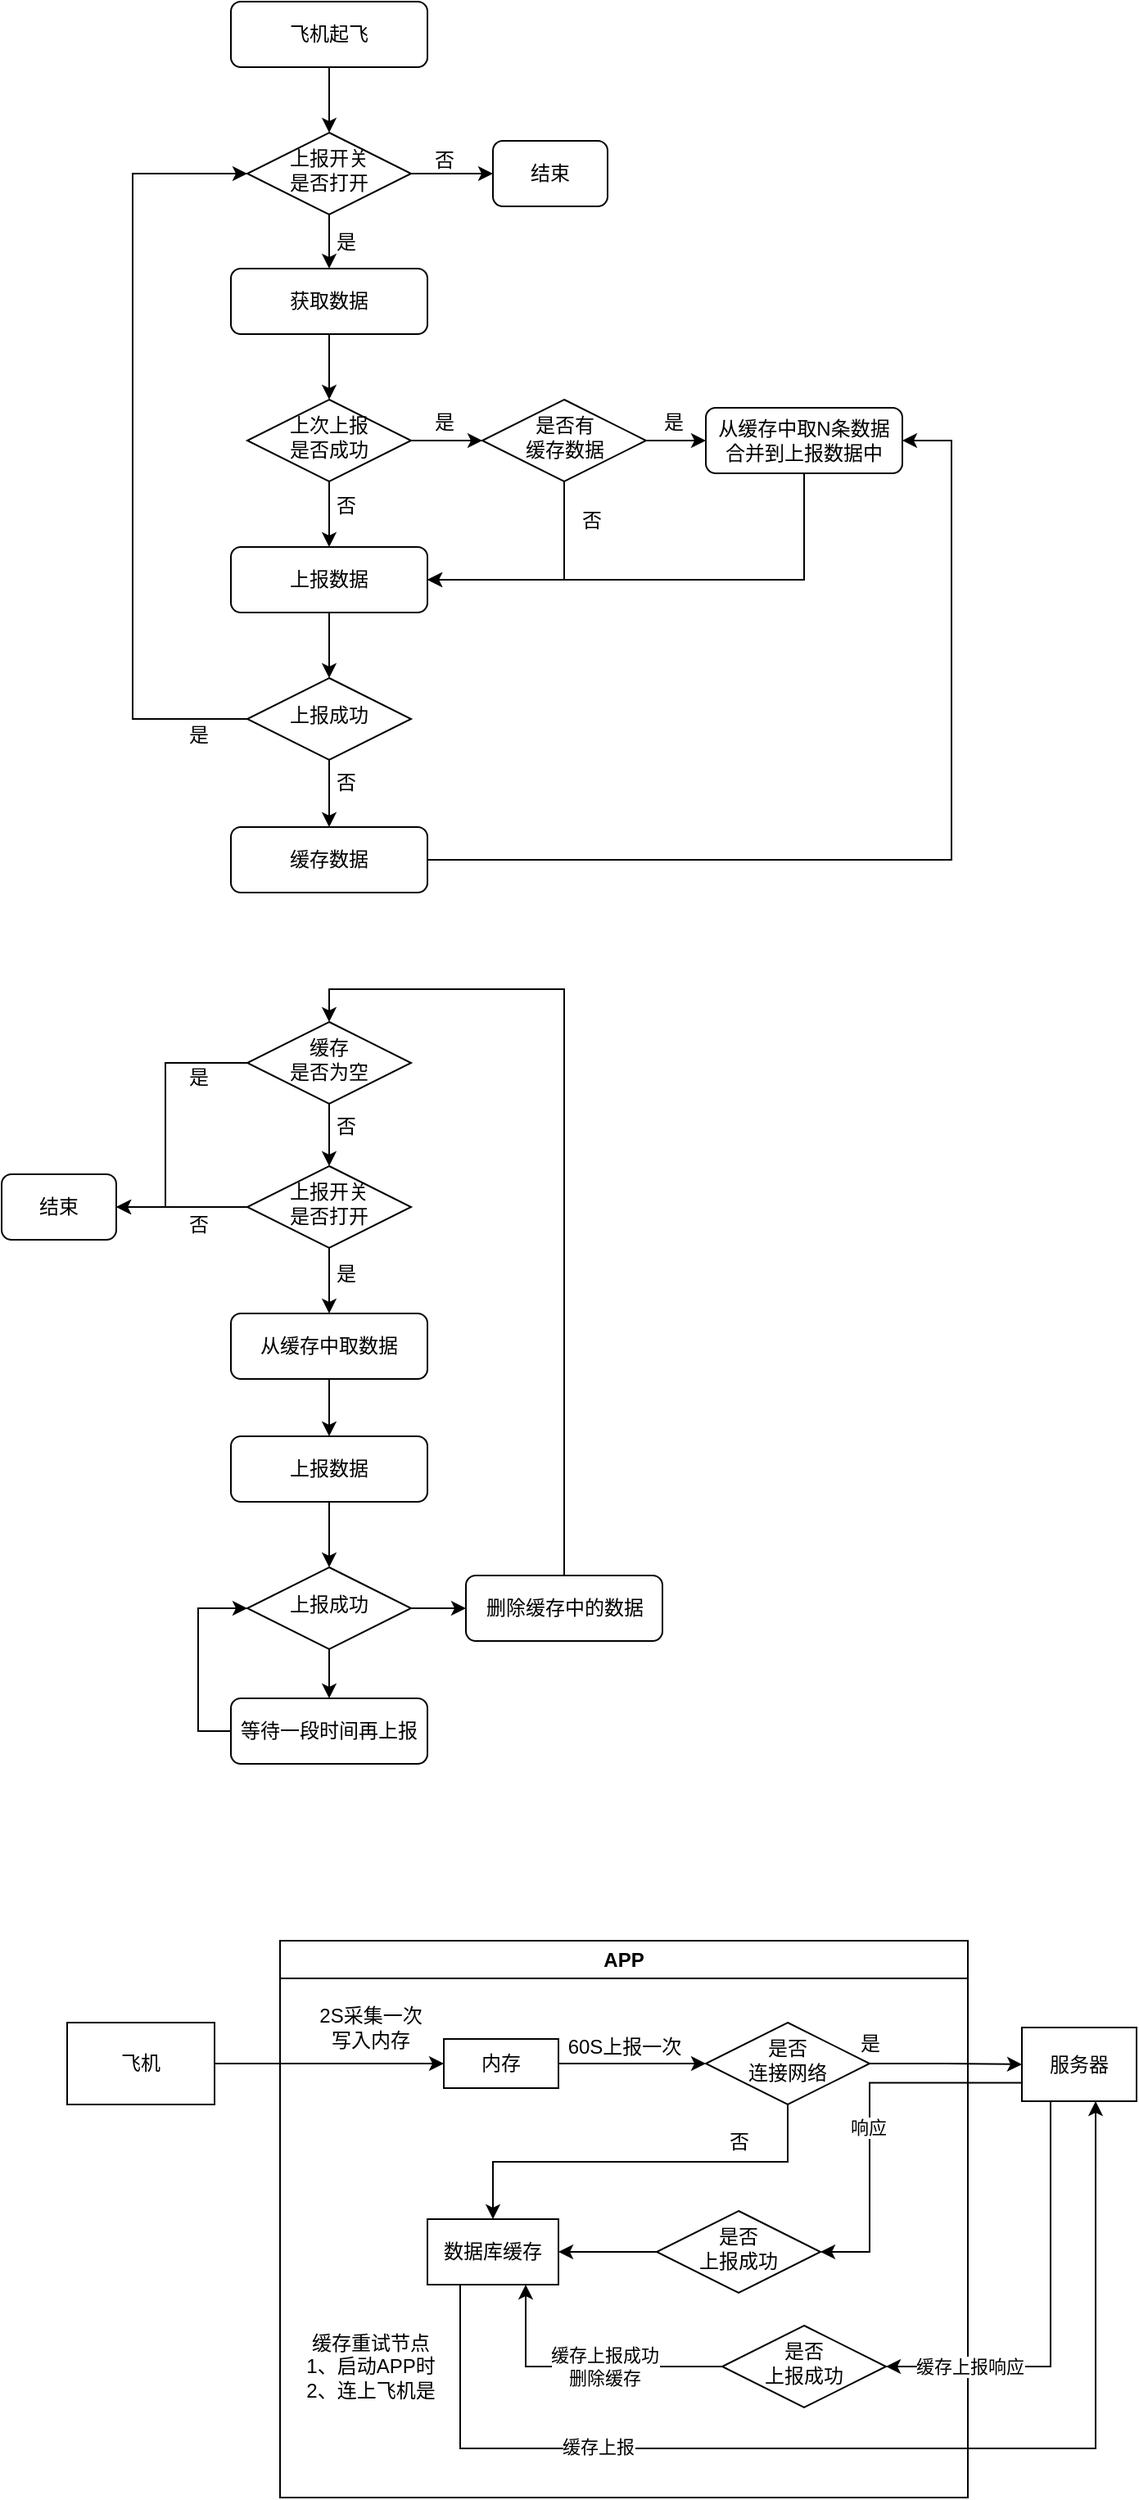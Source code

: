 <mxfile version="21.3.7" type="github">
  <diagram id="C5RBs43oDa-KdzZeNtuy" name="Page-1">
    <mxGraphModel dx="1619" dy="796" grid="1" gridSize="10" guides="1" tooltips="1" connect="1" arrows="1" fold="1" page="1" pageScale="1" pageWidth="827" pageHeight="1169" math="0" shadow="0">
      <root>
        <mxCell id="WIyWlLk6GJQsqaUBKTNV-0" />
        <mxCell id="WIyWlLk6GJQsqaUBKTNV-1" parent="WIyWlLk6GJQsqaUBKTNV-0" />
        <mxCell id="kAMANX2P3jgM0Xem9M4I-11" style="edgeStyle=orthogonalEdgeStyle;rounded=0;orthogonalLoop=1;jettySize=auto;html=1;exitX=0.5;exitY=1;exitDx=0;exitDy=0;entryX=0.5;entryY=0;entryDx=0;entryDy=0;" parent="WIyWlLk6GJQsqaUBKTNV-1" source="WIyWlLk6GJQsqaUBKTNV-3" target="WIyWlLk6GJQsqaUBKTNV-6" edge="1">
          <mxGeometry relative="1" as="geometry" />
        </mxCell>
        <mxCell id="WIyWlLk6GJQsqaUBKTNV-3" value="飞机起飞" style="rounded=1;whiteSpace=wrap;html=1;fontSize=12;glass=0;strokeWidth=1;shadow=0;" parent="WIyWlLk6GJQsqaUBKTNV-1" vertex="1">
          <mxGeometry x="160" y="16" width="120" height="40" as="geometry" />
        </mxCell>
        <mxCell id="kAMANX2P3jgM0Xem9M4I-12" style="edgeStyle=orthogonalEdgeStyle;rounded=0;orthogonalLoop=1;jettySize=auto;html=1;exitX=0.5;exitY=1;exitDx=0;exitDy=0;entryX=0.5;entryY=0;entryDx=0;entryDy=0;" parent="WIyWlLk6GJQsqaUBKTNV-1" source="WIyWlLk6GJQsqaUBKTNV-6" target="kAMANX2P3jgM0Xem9M4I-2" edge="1">
          <mxGeometry relative="1" as="geometry" />
        </mxCell>
        <mxCell id="kAMANX2P3jgM0Xem9M4I-13" style="edgeStyle=orthogonalEdgeStyle;rounded=0;orthogonalLoop=1;jettySize=auto;html=1;exitX=1;exitY=0.5;exitDx=0;exitDy=0;entryX=0;entryY=0.5;entryDx=0;entryDy=0;" parent="WIyWlLk6GJQsqaUBKTNV-1" source="WIyWlLk6GJQsqaUBKTNV-6" target="WIyWlLk6GJQsqaUBKTNV-7" edge="1">
          <mxGeometry relative="1" as="geometry" />
        </mxCell>
        <mxCell id="WIyWlLk6GJQsqaUBKTNV-6" value="上报开关&lt;br&gt;是否打开" style="rhombus;whiteSpace=wrap;html=1;shadow=0;fontFamily=Helvetica;fontSize=12;align=center;strokeWidth=1;spacing=6;spacingTop=-4;" parent="WIyWlLk6GJQsqaUBKTNV-1" vertex="1">
          <mxGeometry x="170" y="96" width="100" height="50" as="geometry" />
        </mxCell>
        <mxCell id="WIyWlLk6GJQsqaUBKTNV-7" value="结束" style="rounded=1;whiteSpace=wrap;html=1;fontSize=12;glass=0;strokeWidth=1;shadow=0;" parent="WIyWlLk6GJQsqaUBKTNV-1" vertex="1">
          <mxGeometry x="320" y="101" width="70" height="40" as="geometry" />
        </mxCell>
        <mxCell id="kAMANX2P3jgM0Xem9M4I-5" value="" style="edgeStyle=orthogonalEdgeStyle;rounded=0;orthogonalLoop=1;jettySize=auto;html=1;" parent="WIyWlLk6GJQsqaUBKTNV-1" source="kAMANX2P3jgM0Xem9M4I-2" edge="1">
          <mxGeometry relative="1" as="geometry">
            <mxPoint x="220" y="259" as="targetPoint" />
          </mxGeometry>
        </mxCell>
        <mxCell id="kAMANX2P3jgM0Xem9M4I-2" value="获取数据" style="rounded=1;whiteSpace=wrap;html=1;fontSize=12;glass=0;strokeWidth=1;shadow=0;" parent="WIyWlLk6GJQsqaUBKTNV-1" vertex="1">
          <mxGeometry x="160" y="179" width="120" height="40" as="geometry" />
        </mxCell>
        <mxCell id="kAMANX2P3jgM0Xem9M4I-20" style="edgeStyle=orthogonalEdgeStyle;rounded=0;orthogonalLoop=1;jettySize=auto;html=1;exitX=0.5;exitY=1;exitDx=0;exitDy=0;entryX=0.5;entryY=0;entryDx=0;entryDy=0;" parent="WIyWlLk6GJQsqaUBKTNV-1" source="kAMANX2P3jgM0Xem9M4I-6" target="kAMANX2P3jgM0Xem9M4I-10" edge="1">
          <mxGeometry relative="1" as="geometry" />
        </mxCell>
        <mxCell id="kAMANX2P3jgM0Xem9M4I-29" style="edgeStyle=orthogonalEdgeStyle;rounded=0;orthogonalLoop=1;jettySize=auto;html=1;exitX=0;exitY=0.5;exitDx=0;exitDy=0;entryX=0;entryY=0.5;entryDx=0;entryDy=0;" parent="WIyWlLk6GJQsqaUBKTNV-1" source="kAMANX2P3jgM0Xem9M4I-6" target="WIyWlLk6GJQsqaUBKTNV-6" edge="1">
          <mxGeometry relative="1" as="geometry">
            <Array as="points">
              <mxPoint x="100" y="454" />
              <mxPoint x="100" y="121" />
            </Array>
          </mxGeometry>
        </mxCell>
        <mxCell id="kAMANX2P3jgM0Xem9M4I-6" value="上报成功" style="rhombus;whiteSpace=wrap;html=1;shadow=0;fontFamily=Helvetica;fontSize=12;align=center;strokeWidth=1;spacing=6;spacingTop=-4;" parent="WIyWlLk6GJQsqaUBKTNV-1" vertex="1">
          <mxGeometry x="170" y="429" width="100" height="50" as="geometry" />
        </mxCell>
        <mxCell id="kAMANX2P3jgM0Xem9M4I-57" style="edgeStyle=orthogonalEdgeStyle;rounded=0;orthogonalLoop=1;jettySize=auto;html=1;exitX=1;exitY=0.5;exitDx=0;exitDy=0;entryX=1;entryY=0.5;entryDx=0;entryDy=0;" parent="WIyWlLk6GJQsqaUBKTNV-1" source="kAMANX2P3jgM0Xem9M4I-10" target="kAMANX2P3jgM0Xem9M4I-15" edge="1">
          <mxGeometry relative="1" as="geometry">
            <Array as="points">
              <mxPoint x="600" y="540" />
              <mxPoint x="600" y="284" />
            </Array>
          </mxGeometry>
        </mxCell>
        <mxCell id="kAMANX2P3jgM0Xem9M4I-10" value="缓存数据" style="whiteSpace=wrap;html=1;rounded=1;glass=0;strokeWidth=1;shadow=0;" parent="WIyWlLk6GJQsqaUBKTNV-1" vertex="1">
          <mxGeometry x="160" y="520" width="120" height="40" as="geometry" />
        </mxCell>
        <mxCell id="kAMANX2P3jgM0Xem9M4I-22" style="edgeStyle=orthogonalEdgeStyle;rounded=0;orthogonalLoop=1;jettySize=auto;html=1;exitX=0.5;exitY=1;exitDx=0;exitDy=0;entryX=0.5;entryY=0;entryDx=0;entryDy=0;" parent="WIyWlLk6GJQsqaUBKTNV-1" source="kAMANX2P3jgM0Xem9M4I-14" target="kAMANX2P3jgM0Xem9M4I-21" edge="1">
          <mxGeometry relative="1" as="geometry" />
        </mxCell>
        <mxCell id="kAMANX2P3jgM0Xem9M4I-26" style="edgeStyle=orthogonalEdgeStyle;rounded=0;orthogonalLoop=1;jettySize=auto;html=1;exitX=1;exitY=0.5;exitDx=0;exitDy=0;entryX=0;entryY=0.5;entryDx=0;entryDy=0;" parent="WIyWlLk6GJQsqaUBKTNV-1" source="kAMANX2P3jgM0Xem9M4I-14" target="kAMANX2P3jgM0Xem9M4I-25" edge="1">
          <mxGeometry relative="1" as="geometry" />
        </mxCell>
        <mxCell id="kAMANX2P3jgM0Xem9M4I-14" value="上次上报&lt;br&gt;是否成功" style="rhombus;whiteSpace=wrap;html=1;shadow=0;fontFamily=Helvetica;fontSize=12;align=center;strokeWidth=1;spacing=6;spacingTop=-4;" parent="WIyWlLk6GJQsqaUBKTNV-1" vertex="1">
          <mxGeometry x="170" y="259" width="100" height="50" as="geometry" />
        </mxCell>
        <mxCell id="kAMANX2P3jgM0Xem9M4I-24" style="edgeStyle=orthogonalEdgeStyle;rounded=0;orthogonalLoop=1;jettySize=auto;html=1;exitX=0.5;exitY=1;exitDx=0;exitDy=0;entryX=1;entryY=0.5;entryDx=0;entryDy=0;" parent="WIyWlLk6GJQsqaUBKTNV-1" source="kAMANX2P3jgM0Xem9M4I-15" target="kAMANX2P3jgM0Xem9M4I-21" edge="1">
          <mxGeometry relative="1" as="geometry" />
        </mxCell>
        <mxCell id="kAMANX2P3jgM0Xem9M4I-15" value="从缓存中取N条数据&lt;br&gt;合并到上报数据中" style="rounded=1;whiteSpace=wrap;html=1;fontSize=12;glass=0;strokeWidth=1;shadow=0;" parent="WIyWlLk6GJQsqaUBKTNV-1" vertex="1">
          <mxGeometry x="450" y="264" width="120" height="40" as="geometry" />
        </mxCell>
        <mxCell id="kAMANX2P3jgM0Xem9M4I-23" style="edgeStyle=orthogonalEdgeStyle;rounded=0;orthogonalLoop=1;jettySize=auto;html=1;exitX=0.5;exitY=1;exitDx=0;exitDy=0;entryX=0.5;entryY=0;entryDx=0;entryDy=0;" parent="WIyWlLk6GJQsqaUBKTNV-1" source="kAMANX2P3jgM0Xem9M4I-21" target="kAMANX2P3jgM0Xem9M4I-6" edge="1">
          <mxGeometry relative="1" as="geometry" />
        </mxCell>
        <mxCell id="kAMANX2P3jgM0Xem9M4I-21" value="上报数据" style="rounded=1;whiteSpace=wrap;html=1;fontSize=12;glass=0;strokeWidth=1;shadow=0;" parent="WIyWlLk6GJQsqaUBKTNV-1" vertex="1">
          <mxGeometry x="160" y="349" width="120" height="40" as="geometry" />
        </mxCell>
        <mxCell id="kAMANX2P3jgM0Xem9M4I-27" style="edgeStyle=orthogonalEdgeStyle;rounded=0;orthogonalLoop=1;jettySize=auto;html=1;exitX=1;exitY=0.5;exitDx=0;exitDy=0;entryX=0;entryY=0.5;entryDx=0;entryDy=0;" parent="WIyWlLk6GJQsqaUBKTNV-1" source="kAMANX2P3jgM0Xem9M4I-25" target="kAMANX2P3jgM0Xem9M4I-15" edge="1">
          <mxGeometry relative="1" as="geometry" />
        </mxCell>
        <mxCell id="kAMANX2P3jgM0Xem9M4I-28" style="edgeStyle=orthogonalEdgeStyle;rounded=0;orthogonalLoop=1;jettySize=auto;html=1;exitX=0.5;exitY=1;exitDx=0;exitDy=0;entryX=1;entryY=0.5;entryDx=0;entryDy=0;" parent="WIyWlLk6GJQsqaUBKTNV-1" source="kAMANX2P3jgM0Xem9M4I-25" target="kAMANX2P3jgM0Xem9M4I-21" edge="1">
          <mxGeometry relative="1" as="geometry" />
        </mxCell>
        <mxCell id="kAMANX2P3jgM0Xem9M4I-25" value="是否有&lt;br&gt;缓存数据" style="rhombus;whiteSpace=wrap;html=1;shadow=0;fontFamily=Helvetica;fontSize=12;align=center;strokeWidth=1;spacing=6;spacingTop=-4;" parent="WIyWlLk6GJQsqaUBKTNV-1" vertex="1">
          <mxGeometry x="313.5" y="259" width="100" height="50" as="geometry" />
        </mxCell>
        <mxCell id="kAMANX2P3jgM0Xem9M4I-30" value="否" style="text;html=1;align=center;verticalAlign=middle;resizable=0;points=[];autosize=1;strokeColor=none;fillColor=none;" parent="WIyWlLk6GJQsqaUBKTNV-1" vertex="1">
          <mxGeometry x="210" y="478" width="40" height="30" as="geometry" />
        </mxCell>
        <mxCell id="kAMANX2P3jgM0Xem9M4I-31" value="是" style="text;html=1;align=center;verticalAlign=middle;resizable=0;points=[];autosize=1;strokeColor=none;fillColor=none;" parent="WIyWlLk6GJQsqaUBKTNV-1" vertex="1">
          <mxGeometry x="120" y="449" width="40" height="30" as="geometry" />
        </mxCell>
        <mxCell id="kAMANX2P3jgM0Xem9M4I-32" value="否" style="text;html=1;align=center;verticalAlign=middle;resizable=0;points=[];autosize=1;strokeColor=none;fillColor=none;" parent="WIyWlLk6GJQsqaUBKTNV-1" vertex="1">
          <mxGeometry x="360" y="318" width="40" height="30" as="geometry" />
        </mxCell>
        <mxCell id="kAMANX2P3jgM0Xem9M4I-33" value="是" style="text;html=1;align=center;verticalAlign=middle;resizable=0;points=[];autosize=1;strokeColor=none;fillColor=none;" parent="WIyWlLk6GJQsqaUBKTNV-1" vertex="1">
          <mxGeometry x="410" y="258" width="40" height="30" as="geometry" />
        </mxCell>
        <mxCell id="kAMANX2P3jgM0Xem9M4I-34" value="否" style="text;html=1;align=center;verticalAlign=middle;resizable=0;points=[];autosize=1;strokeColor=none;fillColor=none;" parent="WIyWlLk6GJQsqaUBKTNV-1" vertex="1">
          <mxGeometry x="210" y="309" width="40" height="30" as="geometry" />
        </mxCell>
        <mxCell id="kAMANX2P3jgM0Xem9M4I-35" value="是" style="text;html=1;align=center;verticalAlign=middle;resizable=0;points=[];autosize=1;strokeColor=none;fillColor=none;" parent="WIyWlLk6GJQsqaUBKTNV-1" vertex="1">
          <mxGeometry x="270" y="258" width="40" height="30" as="geometry" />
        </mxCell>
        <mxCell id="kAMANX2P3jgM0Xem9M4I-36" value="是" style="text;html=1;align=center;verticalAlign=middle;resizable=0;points=[];autosize=1;strokeColor=none;fillColor=none;" parent="WIyWlLk6GJQsqaUBKTNV-1" vertex="1">
          <mxGeometry x="210" y="148" width="40" height="30" as="geometry" />
        </mxCell>
        <mxCell id="kAMANX2P3jgM0Xem9M4I-37" value="否" style="text;html=1;align=center;verticalAlign=middle;resizable=0;points=[];autosize=1;strokeColor=none;fillColor=none;" parent="WIyWlLk6GJQsqaUBKTNV-1" vertex="1">
          <mxGeometry x="270" y="98" width="40" height="30" as="geometry" />
        </mxCell>
        <mxCell id="kAMANX2P3jgM0Xem9M4I-61" style="edgeStyle=orthogonalEdgeStyle;rounded=0;orthogonalLoop=1;jettySize=auto;html=1;exitX=0.5;exitY=1;exitDx=0;exitDy=0;entryX=0.5;entryY=0;entryDx=0;entryDy=0;" parent="WIyWlLk6GJQsqaUBKTNV-1" source="kAMANX2P3jgM0Xem9M4I-38" target="kAMANX2P3jgM0Xem9M4I-39" edge="1">
          <mxGeometry relative="1" as="geometry" />
        </mxCell>
        <mxCell id="kAMANX2P3jgM0Xem9M4I-38" value="从缓存中取数据" style="whiteSpace=wrap;html=1;rounded=1;glass=0;strokeWidth=1;shadow=0;" parent="WIyWlLk6GJQsqaUBKTNV-1" vertex="1">
          <mxGeometry x="160" y="817" width="120" height="40" as="geometry" />
        </mxCell>
        <mxCell id="kAMANX2P3jgM0Xem9M4I-45" style="edgeStyle=orthogonalEdgeStyle;rounded=0;orthogonalLoop=1;jettySize=auto;html=1;exitX=0.5;exitY=1;exitDx=0;exitDy=0;entryX=0.5;entryY=0;entryDx=0;entryDy=0;" parent="WIyWlLk6GJQsqaUBKTNV-1" source="kAMANX2P3jgM0Xem9M4I-39" target="kAMANX2P3jgM0Xem9M4I-44" edge="1">
          <mxGeometry relative="1" as="geometry" />
        </mxCell>
        <mxCell id="kAMANX2P3jgM0Xem9M4I-39" value="上报数据" style="whiteSpace=wrap;html=1;rounded=1;glass=0;strokeWidth=1;shadow=0;" parent="WIyWlLk6GJQsqaUBKTNV-1" vertex="1">
          <mxGeometry x="160" y="892" width="120" height="40" as="geometry" />
        </mxCell>
        <mxCell id="kAMANX2P3jgM0Xem9M4I-49" style="edgeStyle=orthogonalEdgeStyle;rounded=0;orthogonalLoop=1;jettySize=auto;html=1;exitX=0.5;exitY=1;exitDx=0;exitDy=0;entryX=0.5;entryY=0;entryDx=0;entryDy=0;" parent="WIyWlLk6GJQsqaUBKTNV-1" source="kAMANX2P3jgM0Xem9M4I-44" target="kAMANX2P3jgM0Xem9M4I-48" edge="1">
          <mxGeometry relative="1" as="geometry" />
        </mxCell>
        <mxCell id="kAMANX2P3jgM0Xem9M4I-51" style="edgeStyle=orthogonalEdgeStyle;rounded=0;orthogonalLoop=1;jettySize=auto;html=1;exitX=1;exitY=0.5;exitDx=0;exitDy=0;entryX=0;entryY=0.5;entryDx=0;entryDy=0;" parent="WIyWlLk6GJQsqaUBKTNV-1" source="kAMANX2P3jgM0Xem9M4I-44" target="kAMANX2P3jgM0Xem9M4I-50" edge="1">
          <mxGeometry relative="1" as="geometry" />
        </mxCell>
        <mxCell id="kAMANX2P3jgM0Xem9M4I-44" value="上报成功" style="rhombus;whiteSpace=wrap;html=1;shadow=0;fontFamily=Helvetica;fontSize=12;align=center;strokeWidth=1;spacing=6;spacingTop=-4;" parent="WIyWlLk6GJQsqaUBKTNV-1" vertex="1">
          <mxGeometry x="170" y="972" width="100" height="50" as="geometry" />
        </mxCell>
        <mxCell id="kAMANX2P3jgM0Xem9M4I-53" style="edgeStyle=orthogonalEdgeStyle;rounded=0;orthogonalLoop=1;jettySize=auto;html=1;exitX=0;exitY=0.5;exitDx=0;exitDy=0;entryX=0;entryY=0.5;entryDx=0;entryDy=0;" parent="WIyWlLk6GJQsqaUBKTNV-1" source="kAMANX2P3jgM0Xem9M4I-48" target="kAMANX2P3jgM0Xem9M4I-44" edge="1">
          <mxGeometry relative="1" as="geometry" />
        </mxCell>
        <mxCell id="kAMANX2P3jgM0Xem9M4I-48" value="等待一段时间再上报" style="whiteSpace=wrap;html=1;rounded=1;glass=0;strokeWidth=1;shadow=0;" parent="WIyWlLk6GJQsqaUBKTNV-1" vertex="1">
          <mxGeometry x="160" y="1052" width="120" height="40" as="geometry" />
        </mxCell>
        <mxCell id="kAMANX2P3jgM0Xem9M4I-62" style="edgeStyle=orthogonalEdgeStyle;rounded=0;orthogonalLoop=1;jettySize=auto;html=1;exitX=0.5;exitY=0;exitDx=0;exitDy=0;entryX=0.5;entryY=0;entryDx=0;entryDy=0;" parent="WIyWlLk6GJQsqaUBKTNV-1" source="kAMANX2P3jgM0Xem9M4I-50" target="kAMANX2P3jgM0Xem9M4I-58" edge="1">
          <mxGeometry relative="1" as="geometry" />
        </mxCell>
        <mxCell id="kAMANX2P3jgM0Xem9M4I-50" value="删除缓存中的数据" style="whiteSpace=wrap;html=1;rounded=1;glass=0;strokeWidth=1;shadow=0;" parent="WIyWlLk6GJQsqaUBKTNV-1" vertex="1">
          <mxGeometry x="303.5" y="977" width="120" height="40" as="geometry" />
        </mxCell>
        <mxCell id="kAMANX2P3jgM0Xem9M4I-60" style="edgeStyle=orthogonalEdgeStyle;rounded=0;orthogonalLoop=1;jettySize=auto;html=1;exitX=0.5;exitY=1;exitDx=0;exitDy=0;entryX=0.5;entryY=0;entryDx=0;entryDy=0;" parent="WIyWlLk6GJQsqaUBKTNV-1" source="kAMANX2P3jgM0Xem9M4I-54" target="kAMANX2P3jgM0Xem9M4I-38" edge="1">
          <mxGeometry relative="1" as="geometry" />
        </mxCell>
        <mxCell id="kAMANX2P3jgM0Xem9M4I-64" style="edgeStyle=orthogonalEdgeStyle;rounded=0;orthogonalLoop=1;jettySize=auto;html=1;exitX=0;exitY=0.5;exitDx=0;exitDy=0;entryX=1;entryY=0.5;entryDx=0;entryDy=0;" parent="WIyWlLk6GJQsqaUBKTNV-1" source="kAMANX2P3jgM0Xem9M4I-54" target="kAMANX2P3jgM0Xem9M4I-63" edge="1">
          <mxGeometry relative="1" as="geometry" />
        </mxCell>
        <mxCell id="kAMANX2P3jgM0Xem9M4I-54" value="上报开关&lt;br&gt;是否打开" style="rhombus;whiteSpace=wrap;html=1;shadow=0;fontFamily=Helvetica;fontSize=12;align=center;strokeWidth=1;spacing=6;spacingTop=-4;" parent="WIyWlLk6GJQsqaUBKTNV-1" vertex="1">
          <mxGeometry x="170" y="727" width="100" height="50" as="geometry" />
        </mxCell>
        <mxCell id="kAMANX2P3jgM0Xem9M4I-59" style="edgeStyle=orthogonalEdgeStyle;rounded=0;orthogonalLoop=1;jettySize=auto;html=1;exitX=0.5;exitY=1;exitDx=0;exitDy=0;entryX=0.5;entryY=0;entryDx=0;entryDy=0;" parent="WIyWlLk6GJQsqaUBKTNV-1" source="kAMANX2P3jgM0Xem9M4I-58" target="kAMANX2P3jgM0Xem9M4I-54" edge="1">
          <mxGeometry relative="1" as="geometry" />
        </mxCell>
        <mxCell id="kAMANX2P3jgM0Xem9M4I-65" style="edgeStyle=orthogonalEdgeStyle;rounded=0;orthogonalLoop=1;jettySize=auto;html=1;exitX=0;exitY=0.5;exitDx=0;exitDy=0;entryX=1;entryY=0.5;entryDx=0;entryDy=0;" parent="WIyWlLk6GJQsqaUBKTNV-1" source="kAMANX2P3jgM0Xem9M4I-58" target="kAMANX2P3jgM0Xem9M4I-63" edge="1">
          <mxGeometry relative="1" as="geometry">
            <Array as="points">
              <mxPoint x="120" y="664" />
              <mxPoint x="120" y="752" />
            </Array>
          </mxGeometry>
        </mxCell>
        <mxCell id="kAMANX2P3jgM0Xem9M4I-58" value="缓存&lt;br&gt;是否为空" style="rhombus;whiteSpace=wrap;html=1;shadow=0;fontFamily=Helvetica;fontSize=12;align=center;strokeWidth=1;spacing=6;spacingTop=-4;" parent="WIyWlLk6GJQsqaUBKTNV-1" vertex="1">
          <mxGeometry x="170" y="639" width="100" height="50" as="geometry" />
        </mxCell>
        <mxCell id="kAMANX2P3jgM0Xem9M4I-63" value="结束" style="whiteSpace=wrap;html=1;rounded=1;glass=0;strokeWidth=1;shadow=0;" parent="WIyWlLk6GJQsqaUBKTNV-1" vertex="1">
          <mxGeometry x="20" y="732" width="70" height="40" as="geometry" />
        </mxCell>
        <mxCell id="kAMANX2P3jgM0Xem9M4I-66" value="否" style="text;html=1;align=center;verticalAlign=middle;resizable=0;points=[];autosize=1;strokeColor=none;fillColor=none;" parent="WIyWlLk6GJQsqaUBKTNV-1" vertex="1">
          <mxGeometry x="210" y="688" width="40" height="30" as="geometry" />
        </mxCell>
        <mxCell id="kAMANX2P3jgM0Xem9M4I-67" value="是" style="text;html=1;align=center;verticalAlign=middle;resizable=0;points=[];autosize=1;strokeColor=none;fillColor=none;" parent="WIyWlLk6GJQsqaUBKTNV-1" vertex="1">
          <mxGeometry x="210" y="778" width="40" height="30" as="geometry" />
        </mxCell>
        <mxCell id="kAMANX2P3jgM0Xem9M4I-68" value="是" style="text;html=1;align=center;verticalAlign=middle;resizable=0;points=[];autosize=1;strokeColor=none;fillColor=none;" parent="WIyWlLk6GJQsqaUBKTNV-1" vertex="1">
          <mxGeometry x="120" y="658" width="40" height="30" as="geometry" />
        </mxCell>
        <mxCell id="kAMANX2P3jgM0Xem9M4I-69" value="否" style="text;html=1;align=center;verticalAlign=middle;resizable=0;points=[];autosize=1;strokeColor=none;fillColor=none;" parent="WIyWlLk6GJQsqaUBKTNV-1" vertex="1">
          <mxGeometry x="120" y="748" width="40" height="30" as="geometry" />
        </mxCell>
        <mxCell id="asmpH4zXZmEVkqIOQxKi-1" value="APP" style="swimlane;whiteSpace=wrap;html=1;" vertex="1" parent="WIyWlLk6GJQsqaUBKTNV-1">
          <mxGeometry x="190" y="1200" width="420" height="340" as="geometry" />
        </mxCell>
        <mxCell id="asmpH4zXZmEVkqIOQxKi-9" style="edgeStyle=orthogonalEdgeStyle;rounded=0;orthogonalLoop=1;jettySize=auto;html=1;exitX=1;exitY=0.5;exitDx=0;exitDy=0;entryX=0;entryY=0.5;entryDx=0;entryDy=0;" edge="1" parent="asmpH4zXZmEVkqIOQxKi-1" source="asmpH4zXZmEVkqIOQxKi-3" target="asmpH4zXZmEVkqIOQxKi-5">
          <mxGeometry relative="1" as="geometry" />
        </mxCell>
        <mxCell id="asmpH4zXZmEVkqIOQxKi-3" value="内存" style="rounded=0;whiteSpace=wrap;html=1;" vertex="1" parent="asmpH4zXZmEVkqIOQxKi-1">
          <mxGeometry x="100" y="60" width="70" height="30" as="geometry" />
        </mxCell>
        <mxCell id="asmpH4zXZmEVkqIOQxKi-15" style="edgeStyle=orthogonalEdgeStyle;rounded=0;orthogonalLoop=1;jettySize=auto;html=1;exitX=0.5;exitY=1;exitDx=0;exitDy=0;entryX=0.5;entryY=0;entryDx=0;entryDy=0;" edge="1" parent="asmpH4zXZmEVkqIOQxKi-1" source="asmpH4zXZmEVkqIOQxKi-5" target="asmpH4zXZmEVkqIOQxKi-6">
          <mxGeometry relative="1" as="geometry" />
        </mxCell>
        <mxCell id="asmpH4zXZmEVkqIOQxKi-5" value="是否&lt;br&gt;连接网络" style="rhombus;whiteSpace=wrap;html=1;shadow=0;fontFamily=Helvetica;fontSize=12;align=center;strokeWidth=1;spacing=6;spacingTop=-4;" vertex="1" parent="asmpH4zXZmEVkqIOQxKi-1">
          <mxGeometry x="260" y="50" width="100" height="50" as="geometry" />
        </mxCell>
        <mxCell id="asmpH4zXZmEVkqIOQxKi-6" value="数据库缓存" style="rounded=0;whiteSpace=wrap;html=1;" vertex="1" parent="asmpH4zXZmEVkqIOQxKi-1">
          <mxGeometry x="90" y="170" width="80" height="40" as="geometry" />
        </mxCell>
        <mxCell id="asmpH4zXZmEVkqIOQxKi-14" style="edgeStyle=orthogonalEdgeStyle;rounded=0;orthogonalLoop=1;jettySize=auto;html=1;exitX=0;exitY=0.5;exitDx=0;exitDy=0;entryX=1;entryY=0.5;entryDx=0;entryDy=0;" edge="1" parent="asmpH4zXZmEVkqIOQxKi-1" source="asmpH4zXZmEVkqIOQxKi-8" target="asmpH4zXZmEVkqIOQxKi-6">
          <mxGeometry relative="1" as="geometry" />
        </mxCell>
        <mxCell id="asmpH4zXZmEVkqIOQxKi-8" value="是否&lt;br&gt;上报成功" style="rhombus;whiteSpace=wrap;html=1;shadow=0;fontFamily=Helvetica;fontSize=12;align=center;strokeWidth=1;spacing=6;spacingTop=-4;" vertex="1" parent="asmpH4zXZmEVkqIOQxKi-1">
          <mxGeometry x="230" y="165" width="100" height="50" as="geometry" />
        </mxCell>
        <mxCell id="asmpH4zXZmEVkqIOQxKi-18" value="2S采集一次&lt;br&gt;写入内存" style="text;html=1;align=center;verticalAlign=middle;resizable=0;points=[];autosize=1;strokeColor=none;fillColor=none;" vertex="1" parent="asmpH4zXZmEVkqIOQxKi-1">
          <mxGeometry x="10" y="33" width="90" height="40" as="geometry" />
        </mxCell>
        <mxCell id="asmpH4zXZmEVkqIOQxKi-19" value="缓存重试节点&lt;br&gt;1、启动APP时&lt;br&gt;2、连上飞机是" style="text;html=1;align=center;verticalAlign=middle;resizable=0;points=[];autosize=1;strokeColor=none;fillColor=none;" vertex="1" parent="asmpH4zXZmEVkqIOQxKi-1">
          <mxGeometry x="5" y="230" width="100" height="60" as="geometry" />
        </mxCell>
        <mxCell id="asmpH4zXZmEVkqIOQxKi-22" value="60S上报一次" style="text;html=1;align=center;verticalAlign=middle;resizable=0;points=[];autosize=1;strokeColor=none;fillColor=none;" vertex="1" parent="asmpH4zXZmEVkqIOQxKi-1">
          <mxGeometry x="165" y="50" width="90" height="30" as="geometry" />
        </mxCell>
        <mxCell id="asmpH4zXZmEVkqIOQxKi-34" style="edgeStyle=orthogonalEdgeStyle;rounded=0;orthogonalLoop=1;jettySize=auto;html=1;exitX=0;exitY=0.5;exitDx=0;exitDy=0;entryX=0.75;entryY=1;entryDx=0;entryDy=0;" edge="1" parent="asmpH4zXZmEVkqIOQxKi-1" source="asmpH4zXZmEVkqIOQxKi-29" target="asmpH4zXZmEVkqIOQxKi-6">
          <mxGeometry relative="1" as="geometry" />
        </mxCell>
        <mxCell id="asmpH4zXZmEVkqIOQxKi-37" value="缓存上报成功&lt;br&gt;删除缓存" style="edgeLabel;html=1;align=center;verticalAlign=middle;resizable=0;points=[];" vertex="1" connectable="0" parent="asmpH4zXZmEVkqIOQxKi-34">
          <mxGeometry x="-0.151" relative="1" as="geometry">
            <mxPoint as="offset" />
          </mxGeometry>
        </mxCell>
        <mxCell id="asmpH4zXZmEVkqIOQxKi-29" value="是否&lt;br&gt;上报成功" style="rhombus;whiteSpace=wrap;html=1;shadow=0;fontFamily=Helvetica;fontSize=12;align=center;strokeWidth=1;spacing=6;spacingTop=-4;" vertex="1" parent="asmpH4zXZmEVkqIOQxKi-1">
          <mxGeometry x="270" y="235" width="100" height="50" as="geometry" />
        </mxCell>
        <mxCell id="asmpH4zXZmEVkqIOQxKi-11" style="edgeStyle=orthogonalEdgeStyle;rounded=0;orthogonalLoop=1;jettySize=auto;html=1;exitX=1;exitY=0.5;exitDx=0;exitDy=0;entryX=0;entryY=0.5;entryDx=0;entryDy=0;" edge="1" parent="WIyWlLk6GJQsqaUBKTNV-1" source="asmpH4zXZmEVkqIOQxKi-2" target="asmpH4zXZmEVkqIOQxKi-3">
          <mxGeometry relative="1" as="geometry" />
        </mxCell>
        <mxCell id="asmpH4zXZmEVkqIOQxKi-2" value="飞机" style="rounded=0;whiteSpace=wrap;html=1;" vertex="1" parent="WIyWlLk6GJQsqaUBKTNV-1">
          <mxGeometry x="60" y="1250" width="90" height="50" as="geometry" />
        </mxCell>
        <mxCell id="asmpH4zXZmEVkqIOQxKi-13" style="edgeStyle=orthogonalEdgeStyle;rounded=0;orthogonalLoop=1;jettySize=auto;html=1;exitX=0;exitY=0.75;exitDx=0;exitDy=0;entryX=1;entryY=0.5;entryDx=0;entryDy=0;" edge="1" parent="WIyWlLk6GJQsqaUBKTNV-1" source="asmpH4zXZmEVkqIOQxKi-7" target="asmpH4zXZmEVkqIOQxKi-8">
          <mxGeometry relative="1" as="geometry">
            <Array as="points">
              <mxPoint x="550" y="1287" />
              <mxPoint x="550" y="1390" />
            </Array>
          </mxGeometry>
        </mxCell>
        <mxCell id="asmpH4zXZmEVkqIOQxKi-21" value="响应" style="edgeLabel;html=1;align=center;verticalAlign=middle;resizable=0;points=[];" vertex="1" connectable="0" parent="asmpH4zXZmEVkqIOQxKi-13">
          <mxGeometry x="0.061" y="-1" relative="1" as="geometry">
            <mxPoint as="offset" />
          </mxGeometry>
        </mxCell>
        <mxCell id="asmpH4zXZmEVkqIOQxKi-33" style="edgeStyle=orthogonalEdgeStyle;rounded=0;orthogonalLoop=1;jettySize=auto;html=1;exitX=0.25;exitY=1;exitDx=0;exitDy=0;entryX=1;entryY=0.5;entryDx=0;entryDy=0;" edge="1" parent="WIyWlLk6GJQsqaUBKTNV-1" source="asmpH4zXZmEVkqIOQxKi-7" target="asmpH4zXZmEVkqIOQxKi-29">
          <mxGeometry relative="1" as="geometry" />
        </mxCell>
        <mxCell id="asmpH4zXZmEVkqIOQxKi-36" value="缓存上报响应" style="edgeLabel;html=1;align=center;verticalAlign=middle;resizable=0;points=[];" vertex="1" connectable="0" parent="asmpH4zXZmEVkqIOQxKi-33">
          <mxGeometry x="0.749" relative="1" as="geometry">
            <mxPoint x="18" as="offset" />
          </mxGeometry>
        </mxCell>
        <mxCell id="asmpH4zXZmEVkqIOQxKi-7" value="服务器" style="rounded=0;whiteSpace=wrap;html=1;" vertex="1" parent="WIyWlLk6GJQsqaUBKTNV-1">
          <mxGeometry x="643" y="1253" width="70" height="45" as="geometry" />
        </mxCell>
        <mxCell id="asmpH4zXZmEVkqIOQxKi-10" style="edgeStyle=orthogonalEdgeStyle;rounded=0;orthogonalLoop=1;jettySize=auto;html=1;exitX=1;exitY=0.5;exitDx=0;exitDy=0;entryX=0;entryY=0.5;entryDx=0;entryDy=0;" edge="1" parent="WIyWlLk6GJQsqaUBKTNV-1" source="asmpH4zXZmEVkqIOQxKi-5" target="asmpH4zXZmEVkqIOQxKi-7">
          <mxGeometry relative="1" as="geometry" />
        </mxCell>
        <mxCell id="asmpH4zXZmEVkqIOQxKi-16" value="是" style="text;html=1;align=center;verticalAlign=middle;resizable=0;points=[];autosize=1;strokeColor=none;fillColor=none;" vertex="1" parent="WIyWlLk6GJQsqaUBKTNV-1">
          <mxGeometry x="530" y="1248" width="40" height="30" as="geometry" />
        </mxCell>
        <mxCell id="asmpH4zXZmEVkqIOQxKi-17" value="否" style="text;html=1;align=center;verticalAlign=middle;resizable=0;points=[];autosize=1;strokeColor=none;fillColor=none;" vertex="1" parent="WIyWlLk6GJQsqaUBKTNV-1">
          <mxGeometry x="450" y="1308" width="40" height="30" as="geometry" />
        </mxCell>
        <mxCell id="asmpH4zXZmEVkqIOQxKi-38" style="edgeStyle=orthogonalEdgeStyle;rounded=0;orthogonalLoop=1;jettySize=auto;html=1;exitX=0.25;exitY=1;exitDx=0;exitDy=0;entryX=0.643;entryY=1;entryDx=0;entryDy=0;entryPerimeter=0;" edge="1" parent="WIyWlLk6GJQsqaUBKTNV-1" source="asmpH4zXZmEVkqIOQxKi-6" target="asmpH4zXZmEVkqIOQxKi-7">
          <mxGeometry relative="1" as="geometry">
            <Array as="points">
              <mxPoint x="300" y="1510" />
              <mxPoint x="688" y="1510" />
            </Array>
          </mxGeometry>
        </mxCell>
        <mxCell id="asmpH4zXZmEVkqIOQxKi-40" value="缓存上报" style="edgeLabel;html=1;align=center;verticalAlign=middle;resizable=0;points=[];" vertex="1" connectable="0" parent="asmpH4zXZmEVkqIOQxKi-38">
          <mxGeometry x="-0.474" y="1" relative="1" as="geometry">
            <mxPoint as="offset" />
          </mxGeometry>
        </mxCell>
      </root>
    </mxGraphModel>
  </diagram>
</mxfile>
